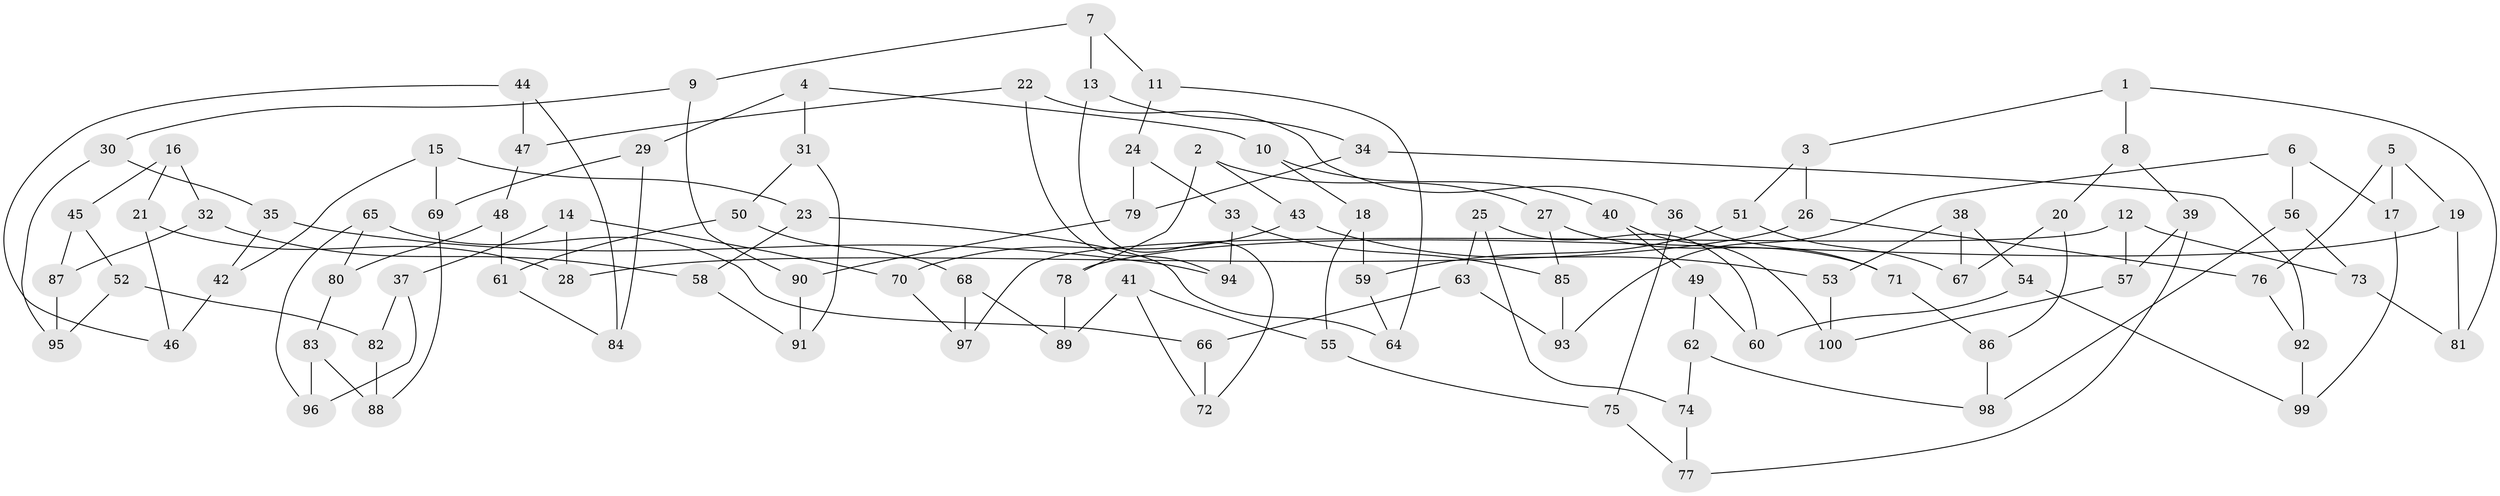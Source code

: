 // Generated by graph-tools (version 1.1) at 2025/39/02/21/25 10:39:00]
// undirected, 100 vertices, 150 edges
graph export_dot {
graph [start="1"]
  node [color=gray90,style=filled];
  1;
  2;
  3;
  4;
  5;
  6;
  7;
  8;
  9;
  10;
  11;
  12;
  13;
  14;
  15;
  16;
  17;
  18;
  19;
  20;
  21;
  22;
  23;
  24;
  25;
  26;
  27;
  28;
  29;
  30;
  31;
  32;
  33;
  34;
  35;
  36;
  37;
  38;
  39;
  40;
  41;
  42;
  43;
  44;
  45;
  46;
  47;
  48;
  49;
  50;
  51;
  52;
  53;
  54;
  55;
  56;
  57;
  58;
  59;
  60;
  61;
  62;
  63;
  64;
  65;
  66;
  67;
  68;
  69;
  70;
  71;
  72;
  73;
  74;
  75;
  76;
  77;
  78;
  79;
  80;
  81;
  82;
  83;
  84;
  85;
  86;
  87;
  88;
  89;
  90;
  91;
  92;
  93;
  94;
  95;
  96;
  97;
  98;
  99;
  100;
  1 -- 8;
  1 -- 3;
  1 -- 81;
  2 -- 43;
  2 -- 27;
  2 -- 78;
  3 -- 26;
  3 -- 51;
  4 -- 31;
  4 -- 10;
  4 -- 29;
  5 -- 76;
  5 -- 19;
  5 -- 17;
  6 -- 93;
  6 -- 17;
  6 -- 56;
  7 -- 13;
  7 -- 9;
  7 -- 11;
  8 -- 39;
  8 -- 20;
  9 -- 90;
  9 -- 30;
  10 -- 40;
  10 -- 18;
  11 -- 24;
  11 -- 64;
  12 -- 73;
  12 -- 57;
  12 -- 97;
  13 -- 72;
  13 -- 34;
  14 -- 37;
  14 -- 28;
  14 -- 70;
  15 -- 42;
  15 -- 23;
  15 -- 69;
  16 -- 32;
  16 -- 21;
  16 -- 45;
  17 -- 99;
  18 -- 59;
  18 -- 55;
  19 -- 81;
  19 -- 78;
  20 -- 67;
  20 -- 86;
  21 -- 28;
  21 -- 46;
  22 -- 94;
  22 -- 47;
  22 -- 36;
  23 -- 58;
  23 -- 64;
  24 -- 79;
  24 -- 33;
  25 -- 63;
  25 -- 60;
  25 -- 74;
  26 -- 28;
  26 -- 76;
  27 -- 85;
  27 -- 71;
  29 -- 69;
  29 -- 84;
  30 -- 35;
  30 -- 95;
  31 -- 50;
  31 -- 91;
  32 -- 87;
  32 -- 58;
  33 -- 85;
  33 -- 94;
  34 -- 92;
  34 -- 79;
  35 -- 42;
  35 -- 94;
  36 -- 71;
  36 -- 75;
  37 -- 82;
  37 -- 96;
  38 -- 54;
  38 -- 67;
  38 -- 53;
  39 -- 77;
  39 -- 57;
  40 -- 49;
  40 -- 100;
  41 -- 89;
  41 -- 72;
  41 -- 55;
  42 -- 46;
  43 -- 53;
  43 -- 70;
  44 -- 47;
  44 -- 84;
  44 -- 46;
  45 -- 87;
  45 -- 52;
  47 -- 48;
  48 -- 80;
  48 -- 61;
  49 -- 62;
  49 -- 60;
  50 -- 61;
  50 -- 68;
  51 -- 59;
  51 -- 67;
  52 -- 95;
  52 -- 82;
  53 -- 100;
  54 -- 99;
  54 -- 60;
  55 -- 75;
  56 -- 73;
  56 -- 98;
  57 -- 100;
  58 -- 91;
  59 -- 64;
  61 -- 84;
  62 -- 98;
  62 -- 74;
  63 -- 66;
  63 -- 93;
  65 -- 80;
  65 -- 96;
  65 -- 66;
  66 -- 72;
  68 -- 97;
  68 -- 89;
  69 -- 88;
  70 -- 97;
  71 -- 86;
  73 -- 81;
  74 -- 77;
  75 -- 77;
  76 -- 92;
  78 -- 89;
  79 -- 90;
  80 -- 83;
  82 -- 88;
  83 -- 88;
  83 -- 96;
  85 -- 93;
  86 -- 98;
  87 -- 95;
  90 -- 91;
  92 -- 99;
}
